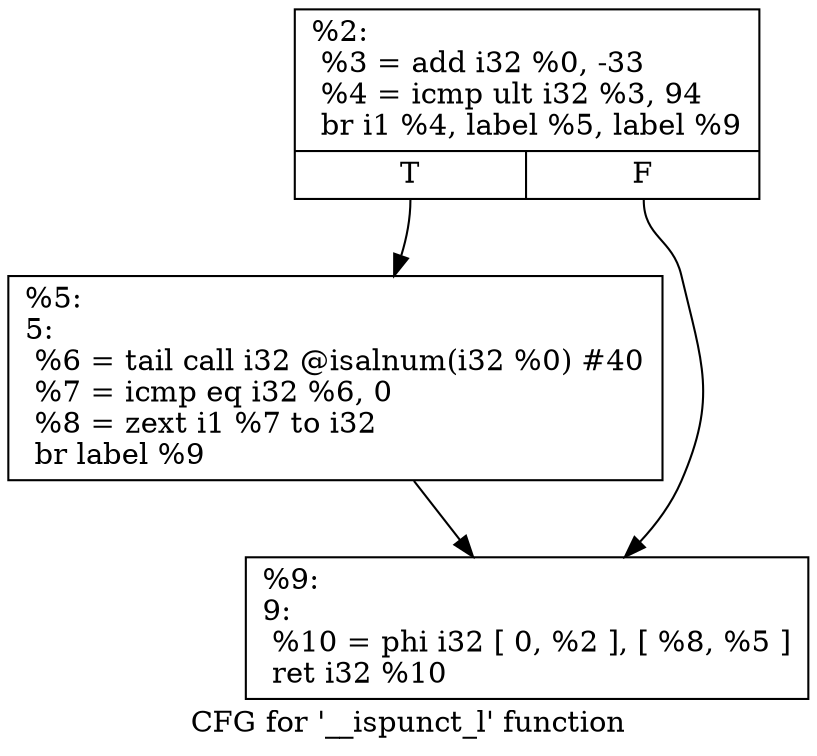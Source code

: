 digraph "CFG for '__ispunct_l' function" {
	label="CFG for '__ispunct_l' function";

	Node0x1dceb00 [shape=record,label="{%2:\l  %3 = add i32 %0, -33\l  %4 = icmp ult i32 %3, 94\l  br i1 %4, label %5, label %9\l|{<s0>T|<s1>F}}"];
	Node0x1dceb00:s0 -> Node0x1dceb50;
	Node0x1dceb00:s1 -> Node0x1dceba0;
	Node0x1dceb50 [shape=record,label="{%5:\l5:                                                \l  %6 = tail call i32 @isalnum(i32 %0) #40\l  %7 = icmp eq i32 %6, 0\l  %8 = zext i1 %7 to i32\l  br label %9\l}"];
	Node0x1dceb50 -> Node0x1dceba0;
	Node0x1dceba0 [shape=record,label="{%9:\l9:                                                \l  %10 = phi i32 [ 0, %2 ], [ %8, %5 ]\l  ret i32 %10\l}"];
}
